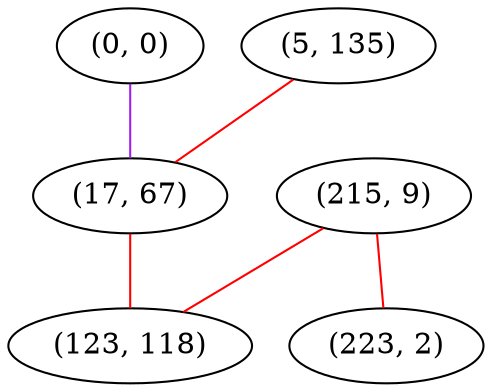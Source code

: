 graph "" {
"(0, 0)";
"(5, 135)";
"(215, 9)";
"(17, 67)";
"(223, 2)";
"(123, 118)";
"(0, 0)" -- "(17, 67)"  [color=purple, key=0, weight=4];
"(5, 135)" -- "(17, 67)"  [color=red, key=0, weight=1];
"(215, 9)" -- "(223, 2)"  [color=red, key=0, weight=1];
"(215, 9)" -- "(123, 118)"  [color=red, key=0, weight=1];
"(17, 67)" -- "(123, 118)"  [color=red, key=0, weight=1];
}
